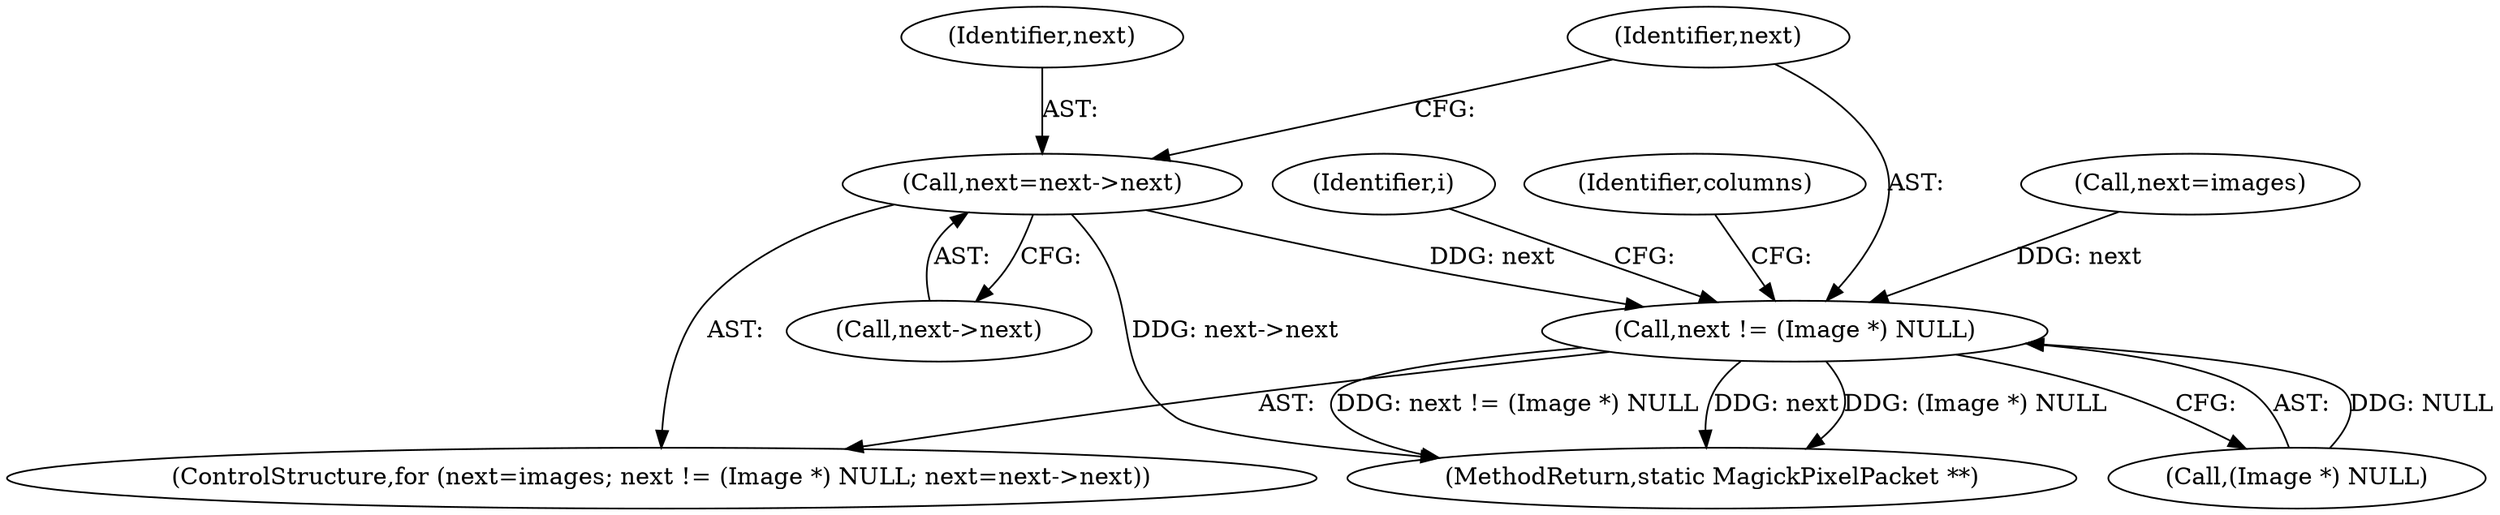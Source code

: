 digraph "0_ImageMagick6_5e409ae7a389cdf2ed17469303be3f3f21cec450@pointer" {
"1000158" [label="(Call,next=next->next)"];
"1000153" [label="(Call,next != (Image *) NULL)"];
"1000150" [label="(Call,next=images)"];
"1000226" [label="(MethodReturn,static MagickPixelPacket **)"];
"1000149" [label="(ControlStructure,for (next=images; next != (Image *) NULL; next=next->next))"];
"1000154" [label="(Identifier,next)"];
"1000172" [label="(Identifier,i)"];
"1000160" [label="(Call,next->next)"];
"1000153" [label="(Call,next != (Image *) NULL)"];
"1000155" [label="(Call,(Image *) NULL)"];
"1000158" [label="(Call,next=next->next)"];
"1000159" [label="(Identifier,next)"];
"1000164" [label="(Identifier,columns)"];
"1000158" -> "1000149"  [label="AST: "];
"1000158" -> "1000160"  [label="CFG: "];
"1000159" -> "1000158"  [label="AST: "];
"1000160" -> "1000158"  [label="AST: "];
"1000154" -> "1000158"  [label="CFG: "];
"1000158" -> "1000226"  [label="DDG: next->next"];
"1000158" -> "1000153"  [label="DDG: next"];
"1000153" -> "1000149"  [label="AST: "];
"1000153" -> "1000155"  [label="CFG: "];
"1000154" -> "1000153"  [label="AST: "];
"1000155" -> "1000153"  [label="AST: "];
"1000164" -> "1000153"  [label="CFG: "];
"1000172" -> "1000153"  [label="CFG: "];
"1000153" -> "1000226"  [label="DDG: next"];
"1000153" -> "1000226"  [label="DDG: (Image *) NULL"];
"1000153" -> "1000226"  [label="DDG: next != (Image *) NULL"];
"1000150" -> "1000153"  [label="DDG: next"];
"1000155" -> "1000153"  [label="DDG: NULL"];
}
